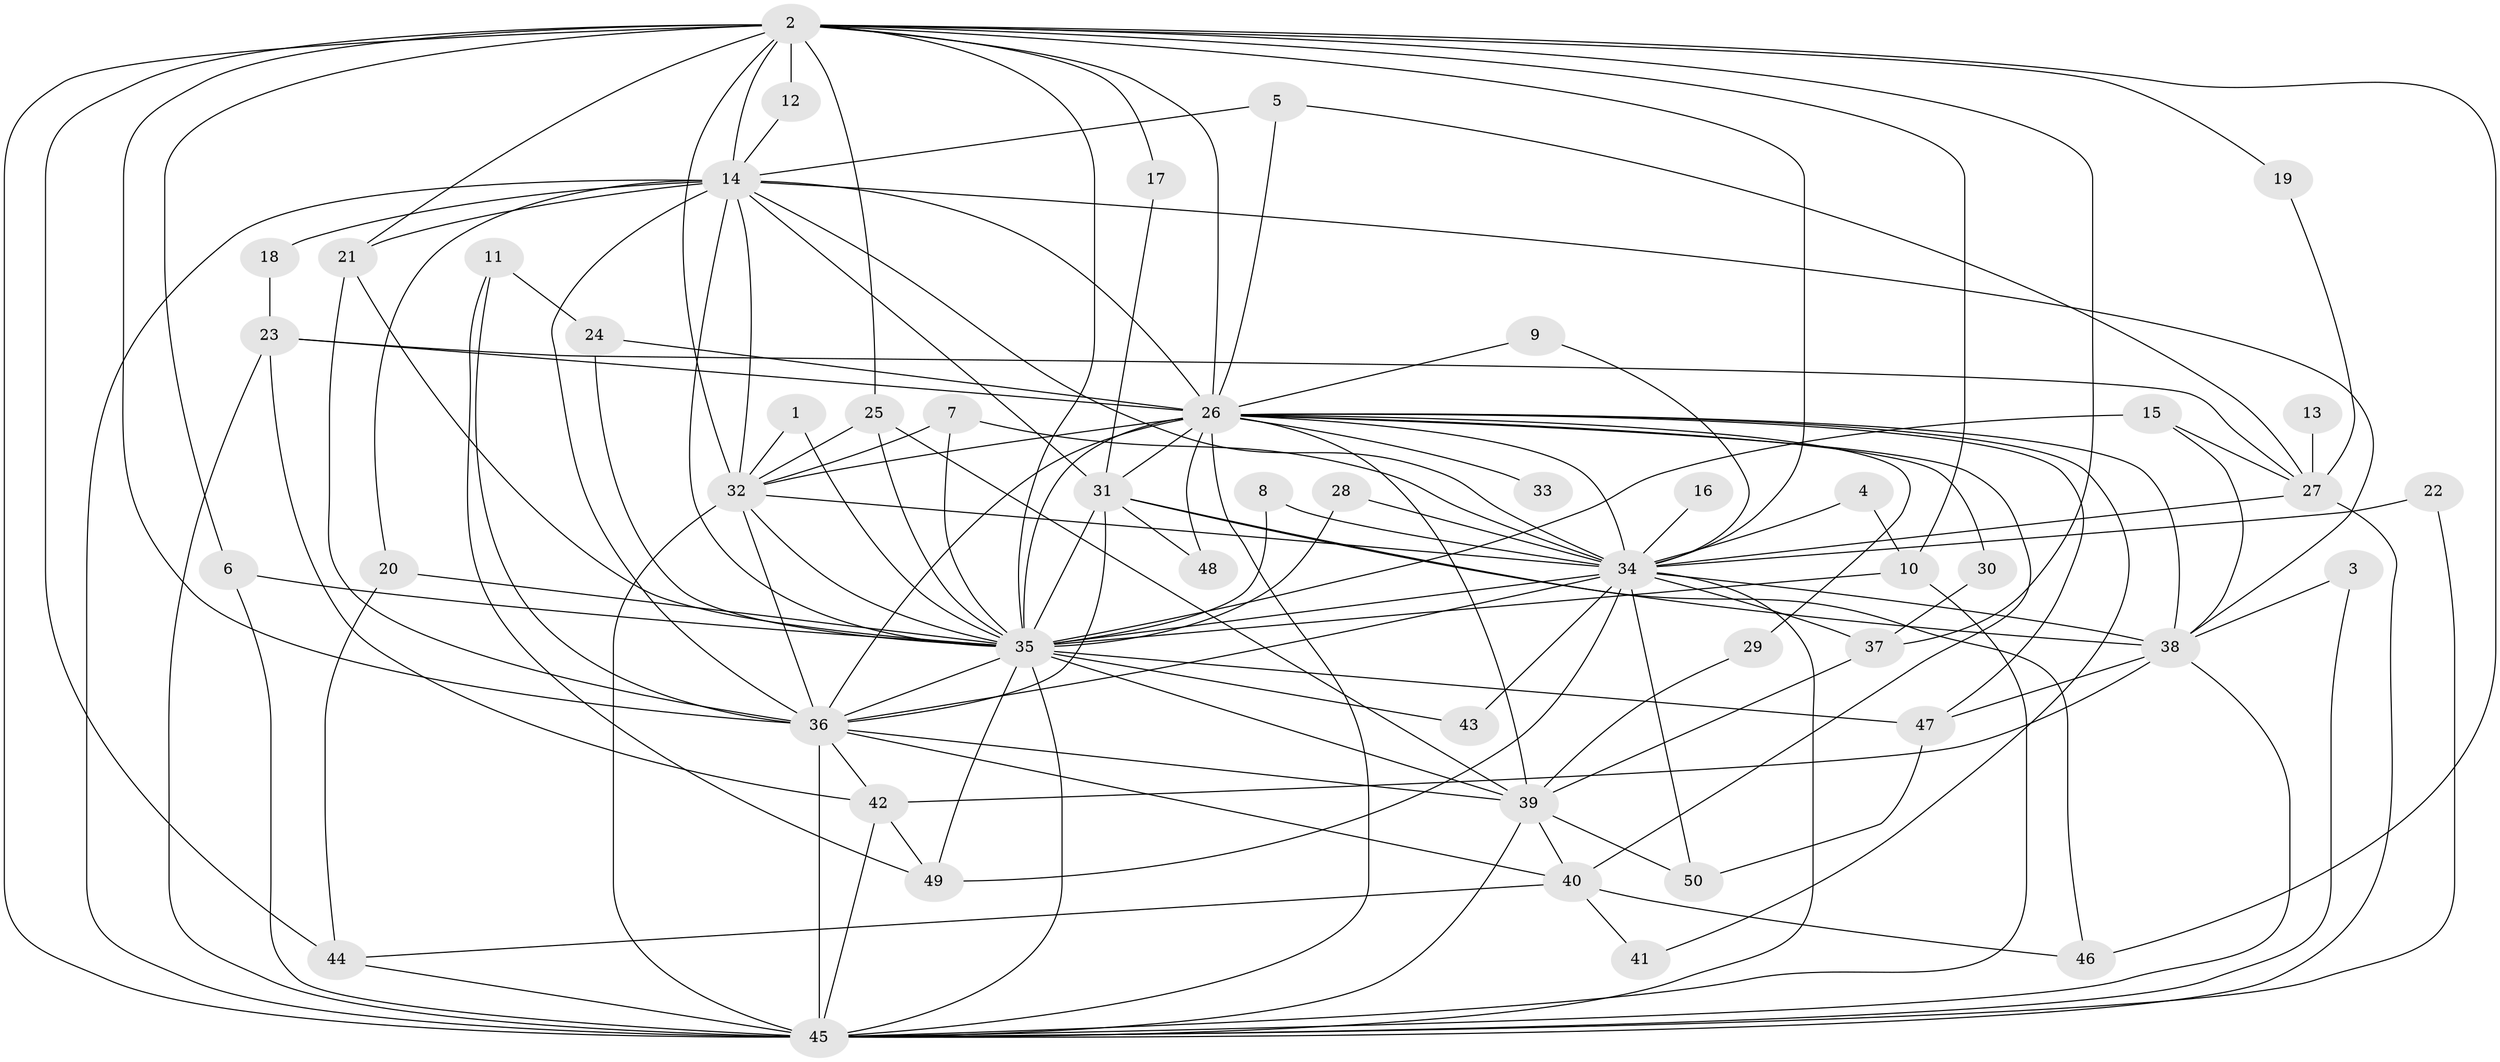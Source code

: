// original degree distribution, {17: 0.01, 14: 0.02, 28: 0.02, 16: 0.03, 15: 0.01, 27: 0.01, 6: 0.02, 3: 0.22, 4: 0.09, 8: 0.02, 2: 0.5, 9: 0.01, 5: 0.04}
// Generated by graph-tools (version 1.1) at 2025/25/03/09/25 03:25:39]
// undirected, 50 vertices, 137 edges
graph export_dot {
graph [start="1"]
  node [color=gray90,style=filled];
  1;
  2;
  3;
  4;
  5;
  6;
  7;
  8;
  9;
  10;
  11;
  12;
  13;
  14;
  15;
  16;
  17;
  18;
  19;
  20;
  21;
  22;
  23;
  24;
  25;
  26;
  27;
  28;
  29;
  30;
  31;
  32;
  33;
  34;
  35;
  36;
  37;
  38;
  39;
  40;
  41;
  42;
  43;
  44;
  45;
  46;
  47;
  48;
  49;
  50;
  1 -- 32 [weight=1.0];
  1 -- 35 [weight=1.0];
  2 -- 6 [weight=1.0];
  2 -- 10 [weight=1.0];
  2 -- 12 [weight=2.0];
  2 -- 14 [weight=2.0];
  2 -- 17 [weight=1.0];
  2 -- 19 [weight=1.0];
  2 -- 21 [weight=1.0];
  2 -- 25 [weight=1.0];
  2 -- 26 [weight=3.0];
  2 -- 32 [weight=3.0];
  2 -- 34 [weight=2.0];
  2 -- 35 [weight=2.0];
  2 -- 36 [weight=2.0];
  2 -- 37 [weight=1.0];
  2 -- 44 [weight=1.0];
  2 -- 45 [weight=4.0];
  2 -- 46 [weight=1.0];
  3 -- 38 [weight=1.0];
  3 -- 45 [weight=1.0];
  4 -- 10 [weight=1.0];
  4 -- 34 [weight=1.0];
  5 -- 14 [weight=1.0];
  5 -- 26 [weight=1.0];
  5 -- 27 [weight=1.0];
  6 -- 35 [weight=1.0];
  6 -- 45 [weight=1.0];
  7 -- 32 [weight=1.0];
  7 -- 34 [weight=2.0];
  7 -- 35 [weight=1.0];
  8 -- 34 [weight=1.0];
  8 -- 35 [weight=1.0];
  9 -- 26 [weight=1.0];
  9 -- 34 [weight=1.0];
  10 -- 35 [weight=1.0];
  10 -- 45 [weight=1.0];
  11 -- 24 [weight=1.0];
  11 -- 36 [weight=1.0];
  11 -- 49 [weight=1.0];
  12 -- 14 [weight=1.0];
  13 -- 27 [weight=1.0];
  14 -- 18 [weight=1.0];
  14 -- 20 [weight=1.0];
  14 -- 21 [weight=1.0];
  14 -- 26 [weight=1.0];
  14 -- 31 [weight=1.0];
  14 -- 32 [weight=1.0];
  14 -- 34 [weight=1.0];
  14 -- 35 [weight=1.0];
  14 -- 36 [weight=2.0];
  14 -- 38 [weight=1.0];
  14 -- 45 [weight=2.0];
  15 -- 27 [weight=1.0];
  15 -- 35 [weight=1.0];
  15 -- 38 [weight=1.0];
  16 -- 34 [weight=1.0];
  17 -- 31 [weight=1.0];
  18 -- 23 [weight=1.0];
  19 -- 27 [weight=1.0];
  20 -- 35 [weight=1.0];
  20 -- 44 [weight=1.0];
  21 -- 35 [weight=1.0];
  21 -- 36 [weight=1.0];
  22 -- 34 [weight=1.0];
  22 -- 45 [weight=1.0];
  23 -- 26 [weight=1.0];
  23 -- 27 [weight=1.0];
  23 -- 42 [weight=1.0];
  23 -- 45 [weight=1.0];
  24 -- 26 [weight=1.0];
  24 -- 35 [weight=1.0];
  25 -- 32 [weight=1.0];
  25 -- 35 [weight=1.0];
  25 -- 39 [weight=1.0];
  26 -- 29 [weight=1.0];
  26 -- 30 [weight=1.0];
  26 -- 31 [weight=2.0];
  26 -- 32 [weight=2.0];
  26 -- 33 [weight=1.0];
  26 -- 34 [weight=1.0];
  26 -- 35 [weight=3.0];
  26 -- 36 [weight=1.0];
  26 -- 38 [weight=1.0];
  26 -- 39 [weight=1.0];
  26 -- 40 [weight=1.0];
  26 -- 41 [weight=1.0];
  26 -- 45 [weight=2.0];
  26 -- 47 [weight=1.0];
  26 -- 48 [weight=1.0];
  27 -- 34 [weight=1.0];
  27 -- 45 [weight=1.0];
  28 -- 34 [weight=1.0];
  28 -- 35 [weight=1.0];
  29 -- 39 [weight=1.0];
  30 -- 37 [weight=1.0];
  31 -- 35 [weight=1.0];
  31 -- 36 [weight=1.0];
  31 -- 38 [weight=1.0];
  31 -- 46 [weight=1.0];
  31 -- 48 [weight=1.0];
  32 -- 34 [weight=2.0];
  32 -- 35 [weight=1.0];
  32 -- 36 [weight=1.0];
  32 -- 45 [weight=2.0];
  34 -- 35 [weight=2.0];
  34 -- 36 [weight=2.0];
  34 -- 37 [weight=1.0];
  34 -- 38 [weight=1.0];
  34 -- 43 [weight=1.0];
  34 -- 45 [weight=2.0];
  34 -- 49 [weight=1.0];
  34 -- 50 [weight=1.0];
  35 -- 36 [weight=1.0];
  35 -- 39 [weight=1.0];
  35 -- 43 [weight=1.0];
  35 -- 45 [weight=2.0];
  35 -- 47 [weight=1.0];
  35 -- 49 [weight=1.0];
  36 -- 39 [weight=1.0];
  36 -- 40 [weight=1.0];
  36 -- 42 [weight=1.0];
  36 -- 45 [weight=3.0];
  37 -- 39 [weight=1.0];
  38 -- 42 [weight=1.0];
  38 -- 45 [weight=1.0];
  38 -- 47 [weight=1.0];
  39 -- 40 [weight=1.0];
  39 -- 45 [weight=1.0];
  39 -- 50 [weight=1.0];
  40 -- 41 [weight=1.0];
  40 -- 44 [weight=1.0];
  40 -- 46 [weight=1.0];
  42 -- 45 [weight=1.0];
  42 -- 49 [weight=1.0];
  44 -- 45 [weight=1.0];
  47 -- 50 [weight=1.0];
}
